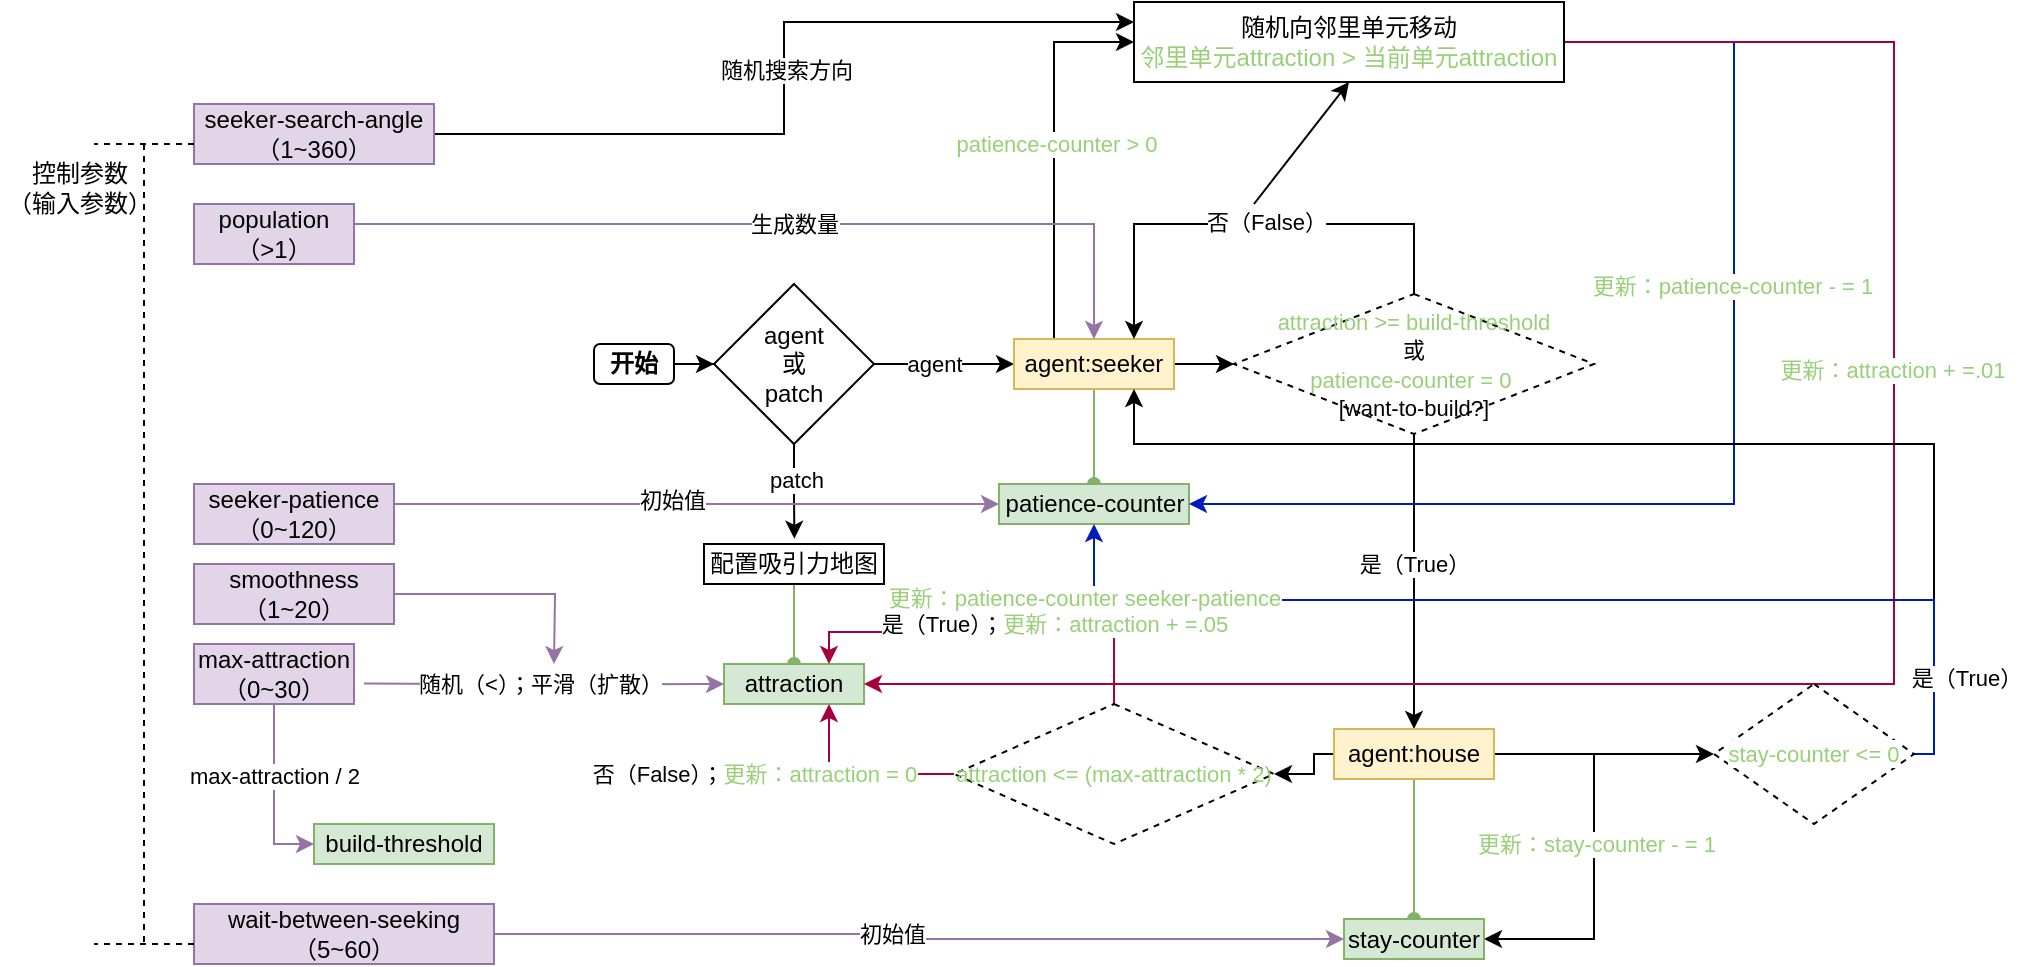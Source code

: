 <mxfile version="20.7.4" type="device"><diagram id="qPmaT5-2-YXTeSI-Y5OK" name="Page-1"><mxGraphModel dx="2538" dy="683" grid="1" gridSize="10" guides="1" tooltips="1" connect="1" arrows="1" fold="1" page="1" pageScale="1" pageWidth="850" pageHeight="1100" math="0" shadow="0"><root><mxCell id="0"/><mxCell id="1" parent="0"/><mxCell id="bFYwnAhqDbjv1Z2rbg0r-3" style="edgeStyle=orthogonalEdgeStyle;rounded=0;orthogonalLoop=1;jettySize=auto;html=1;entryX=0;entryY=0.5;entryDx=0;entryDy=0;" edge="1" parent="1" source="bFYwnAhqDbjv1Z2rbg0r-1" target="bFYwnAhqDbjv1Z2rbg0r-2"><mxGeometry relative="1" as="geometry"/></mxCell><mxCell id="bFYwnAhqDbjv1Z2rbg0r-1" value="开始" style="rounded=1;whiteSpace=wrap;html=1;fontStyle=1" vertex="1" parent="1"><mxGeometry x="90" y="210" width="40" height="20" as="geometry"/></mxCell><mxCell id="bFYwnAhqDbjv1Z2rbg0r-5" style="edgeStyle=orthogonalEdgeStyle;rounded=0;orthogonalLoop=1;jettySize=auto;html=1;entryX=0.502;entryY=-0.131;entryDx=0;entryDy=0;entryPerimeter=0;" edge="1" parent="1" source="bFYwnAhqDbjv1Z2rbg0r-2" target="bFYwnAhqDbjv1Z2rbg0r-4"><mxGeometry relative="1" as="geometry"/></mxCell><mxCell id="bFYwnAhqDbjv1Z2rbg0r-6" value="patch" style="edgeLabel;html=1;align=center;verticalAlign=middle;resizable=0;points=[];" vertex="1" connectable="0" parent="bFYwnAhqDbjv1Z2rbg0r-5"><mxGeometry x="-0.289" y="1" relative="1" as="geometry"><mxPoint y="1" as="offset"/></mxGeometry></mxCell><mxCell id="bFYwnAhqDbjv1Z2rbg0r-12" style="edgeStyle=orthogonalEdgeStyle;rounded=0;orthogonalLoop=1;jettySize=auto;html=1;entryX=0;entryY=0.5;entryDx=0;entryDy=0;" edge="1" parent="1" source="bFYwnAhqDbjv1Z2rbg0r-2" target="bFYwnAhqDbjv1Z2rbg0r-11"><mxGeometry relative="1" as="geometry"/></mxCell><mxCell id="bFYwnAhqDbjv1Z2rbg0r-13" value="agent" style="edgeLabel;html=1;align=center;verticalAlign=middle;resizable=0;points=[];" vertex="1" connectable="0" parent="bFYwnAhqDbjv1Z2rbg0r-12"><mxGeometry x="-0.233" relative="1" as="geometry"><mxPoint x="3" as="offset"/></mxGeometry></mxCell><mxCell id="bFYwnAhqDbjv1Z2rbg0r-2" value="agent &lt;br&gt;或&lt;br&gt;patch" style="rhombus;whiteSpace=wrap;html=1;" vertex="1" parent="1"><mxGeometry x="150" y="180" width="80" height="80" as="geometry"/></mxCell><mxCell id="bFYwnAhqDbjv1Z2rbg0r-10" style="edgeStyle=orthogonalEdgeStyle;rounded=0;orthogonalLoop=1;jettySize=auto;html=1;entryX=0.5;entryY=0;entryDx=0;entryDy=0;endArrow=oval;endFill=1;fillColor=#d5e8d4;strokeColor=#82b366;" edge="1" parent="1" source="bFYwnAhqDbjv1Z2rbg0r-4" target="bFYwnAhqDbjv1Z2rbg0r-9"><mxGeometry relative="1" as="geometry"/></mxCell><mxCell id="bFYwnAhqDbjv1Z2rbg0r-4" value="配置吸引力地图" style="rounded=0;whiteSpace=wrap;html=1;" vertex="1" parent="1"><mxGeometry x="145" y="310" width="90" height="20" as="geometry"/></mxCell><mxCell id="bFYwnAhqDbjv1Z2rbg0r-9" value="attraction" style="rounded=0;whiteSpace=wrap;html=1;fillColor=#d5e8d4;strokeColor=#82b366;" vertex="1" parent="1"><mxGeometry x="155" y="370" width="70" height="20" as="geometry"/></mxCell><mxCell id="bFYwnAhqDbjv1Z2rbg0r-30" style="edgeStyle=orthogonalEdgeStyle;rounded=0;orthogonalLoop=1;jettySize=auto;html=1;entryX=0.5;entryY=0;entryDx=0;entryDy=0;endArrow=oval;endFill=1;fillColor=#d5e8d4;strokeColor=#82b366;" edge="1" parent="1" source="bFYwnAhqDbjv1Z2rbg0r-11" target="bFYwnAhqDbjv1Z2rbg0r-29"><mxGeometry relative="1" as="geometry"/></mxCell><mxCell id="bFYwnAhqDbjv1Z2rbg0r-50" style="edgeStyle=orthogonalEdgeStyle;rounded=0;orthogonalLoop=1;jettySize=auto;html=1;entryX=0;entryY=0.5;entryDx=0;entryDy=0;fontColor=#97D077;endArrow=classic;endFill=1;exitX=0.25;exitY=0;exitDx=0;exitDy=0;" edge="1" parent="1" source="bFYwnAhqDbjv1Z2rbg0r-11" target="bFYwnAhqDbjv1Z2rbg0r-48"><mxGeometry relative="1" as="geometry"/></mxCell><mxCell id="bFYwnAhqDbjv1Z2rbg0r-56" value="patience-counter &amp;gt; 0" style="edgeLabel;html=1;align=center;verticalAlign=middle;resizable=0;points=[];fontColor=#97D077;" vertex="1" connectable="0" parent="bFYwnAhqDbjv1Z2rbg0r-50"><mxGeometry x="0.04" y="-1" relative="1" as="geometry"><mxPoint as="offset"/></mxGeometry></mxCell><mxCell id="bFYwnAhqDbjv1Z2rbg0r-58" style="edgeStyle=orthogonalEdgeStyle;rounded=0;orthogonalLoop=1;jettySize=auto;html=1;entryX=0;entryY=0.5;entryDx=0;entryDy=0;fontColor=#97D077;endArrow=classic;endFill=1;" edge="1" parent="1" source="bFYwnAhqDbjv1Z2rbg0r-11" target="bFYwnAhqDbjv1Z2rbg0r-57"><mxGeometry relative="1" as="geometry"/></mxCell><mxCell id="bFYwnAhqDbjv1Z2rbg0r-11" value="agent:seeker" style="rounded=0;whiteSpace=wrap;html=1;fillColor=#fff2cc;strokeColor=#d6b656;" vertex="1" parent="1"><mxGeometry x="300" y="207.5" width="80" height="25" as="geometry"/></mxCell><mxCell id="bFYwnAhqDbjv1Z2rbg0r-14" value="build-threshold" style="rounded=0;whiteSpace=wrap;html=1;fillColor=#d5e8d4;strokeColor=#82b366;" vertex="1" parent="1"><mxGeometry x="-50" y="450" width="90" height="20" as="geometry"/></mxCell><mxCell id="bFYwnAhqDbjv1Z2rbg0r-16" style="edgeStyle=orthogonalEdgeStyle;rounded=0;orthogonalLoop=1;jettySize=auto;html=1;fillColor=#e1d5e7;strokeColor=#9673a6;" edge="1" parent="1" target="bFYwnAhqDbjv1Z2rbg0r-9"><mxGeometry relative="1" as="geometry"><mxPoint x="-25" y="379.71" as="sourcePoint"/><mxPoint x="150" y="379.71" as="targetPoint"/><Array as="points"/></mxGeometry></mxCell><mxCell id="bFYwnAhqDbjv1Z2rbg0r-17" value="随机（&amp;lt;）；平滑（扩散）" style="edgeLabel;html=1;align=center;verticalAlign=middle;resizable=0;points=[];" vertex="1" connectable="0" parent="bFYwnAhqDbjv1Z2rbg0r-16"><mxGeometry x="0.119" y="-1" relative="1" as="geometry"><mxPoint x="-13" y="-1" as="offset"/></mxGeometry></mxCell><mxCell id="bFYwnAhqDbjv1Z2rbg0r-19" style="edgeStyle=orthogonalEdgeStyle;rounded=0;orthogonalLoop=1;jettySize=auto;html=1;entryX=0;entryY=0.5;entryDx=0;entryDy=0;fillColor=#e1d5e7;strokeColor=#9673a6;" edge="1" parent="1" source="bFYwnAhqDbjv1Z2rbg0r-15" target="bFYwnAhqDbjv1Z2rbg0r-14"><mxGeometry relative="1" as="geometry"><Array as="points"><mxPoint x="-70" y="460"/></Array></mxGeometry></mxCell><mxCell id="bFYwnAhqDbjv1Z2rbg0r-20" value="max-attraction / 2" style="edgeLabel;html=1;align=center;verticalAlign=middle;resizable=0;points=[];" vertex="1" connectable="0" parent="bFYwnAhqDbjv1Z2rbg0r-19"><mxGeometry x="0.168" relative="1" as="geometry"><mxPoint y="-17" as="offset"/></mxGeometry></mxCell><mxCell id="bFYwnAhqDbjv1Z2rbg0r-15" value="max-attraction&lt;br&gt;（0~30）" style="rounded=0;whiteSpace=wrap;html=1;fillColor=#e1d5e7;strokeColor=#9673a6;" vertex="1" parent="1"><mxGeometry x="-110" y="360" width="80" height="30" as="geometry"/></mxCell><mxCell id="bFYwnAhqDbjv1Z2rbg0r-22" style="edgeStyle=orthogonalEdgeStyle;rounded=0;orthogonalLoop=1;jettySize=auto;html=1;entryX=0.5;entryY=0;entryDx=0;entryDy=0;fillColor=#e1d5e7;strokeColor=#9673a6;" edge="1" parent="1" source="bFYwnAhqDbjv1Z2rbg0r-21" target="bFYwnAhqDbjv1Z2rbg0r-11"><mxGeometry relative="1" as="geometry"><Array as="points"><mxPoint x="340" y="150"/></Array></mxGeometry></mxCell><mxCell id="bFYwnAhqDbjv1Z2rbg0r-23" value="生成数量" style="edgeLabel;html=1;align=center;verticalAlign=middle;resizable=0;points=[];" vertex="1" connectable="0" parent="bFYwnAhqDbjv1Z2rbg0r-22"><mxGeometry x="0.072" y="-1" relative="1" as="geometry"><mxPoint x="-9" y="-1" as="offset"/></mxGeometry></mxCell><mxCell id="bFYwnAhqDbjv1Z2rbg0r-21" value="population&lt;br&gt;（&amp;gt;1）" style="rounded=0;whiteSpace=wrap;html=1;fillColor=#e1d5e7;strokeColor=#9673a6;" vertex="1" parent="1"><mxGeometry x="-110" y="140" width="80" height="30" as="geometry"/></mxCell><mxCell id="bFYwnAhqDbjv1Z2rbg0r-27" style="edgeStyle=orthogonalEdgeStyle;rounded=0;orthogonalLoop=1;jettySize=auto;html=1;entryX=0.75;entryY=0;entryDx=0;entryDy=0;exitX=0.5;exitY=0;exitDx=0;exitDy=0;" edge="1" parent="1" source="bFYwnAhqDbjv1Z2rbg0r-57" target="bFYwnAhqDbjv1Z2rbg0r-11"><mxGeometry relative="1" as="geometry"><mxPoint x="560.034" y="180.034" as="sourcePoint"/><Array as="points"><mxPoint x="500" y="150"/><mxPoint x="360" y="150"/></Array></mxGeometry></mxCell><mxCell id="bFYwnAhqDbjv1Z2rbg0r-37" value="否（False）" style="edgeLabel;html=1;align=center;verticalAlign=middle;resizable=0;points=[];" vertex="1" connectable="0" parent="bFYwnAhqDbjv1Z2rbg0r-27"><mxGeometry x="-0.144" y="-1" relative="1" as="geometry"><mxPoint x="-10" as="offset"/></mxGeometry></mxCell><mxCell id="bFYwnAhqDbjv1Z2rbg0r-39" style="edgeStyle=orthogonalEdgeStyle;rounded=0;orthogonalLoop=1;jettySize=auto;html=1;entryX=0.5;entryY=0;entryDx=0;entryDy=0;" edge="1" parent="1" source="bFYwnAhqDbjv1Z2rbg0r-57" target="bFYwnAhqDbjv1Z2rbg0r-38"><mxGeometry relative="1" as="geometry"><mxPoint x="500" y="260" as="sourcePoint"/><mxPoint x="560" y="405" as="targetPoint"/></mxGeometry></mxCell><mxCell id="bFYwnAhqDbjv1Z2rbg0r-41" value="是（True）" style="edgeLabel;html=1;align=center;verticalAlign=middle;resizable=0;points=[];" vertex="1" connectable="0" parent="bFYwnAhqDbjv1Z2rbg0r-39"><mxGeometry x="0.166" y="1" relative="1" as="geometry"><mxPoint x="-1" y="-21" as="offset"/></mxGeometry></mxCell><mxCell id="bFYwnAhqDbjv1Z2rbg0r-29" value="patience-counter" style="rounded=0;whiteSpace=wrap;html=1;fillColor=#d5e8d4;strokeColor=#82b366;" vertex="1" parent="1"><mxGeometry x="292.5" y="280" width="95" height="20" as="geometry"/></mxCell><mxCell id="bFYwnAhqDbjv1Z2rbg0r-32" style="edgeStyle=orthogonalEdgeStyle;rounded=0;orthogonalLoop=1;jettySize=auto;html=1;entryX=0;entryY=0.5;entryDx=0;entryDy=0;fillColor=#e1d5e7;strokeColor=#9673a6;" edge="1" parent="1" source="bFYwnAhqDbjv1Z2rbg0r-31" target="bFYwnAhqDbjv1Z2rbg0r-29"><mxGeometry relative="1" as="geometry"><Array as="points"><mxPoint x="200" y="290"/><mxPoint x="200" y="290"/></Array></mxGeometry></mxCell><mxCell id="bFYwnAhqDbjv1Z2rbg0r-44" value="&lt;font color=&quot;#000000&quot;&gt;初始值&lt;/font&gt;" style="edgeLabel;html=1;align=center;verticalAlign=middle;resizable=0;points=[];fontColor=#97D077;" vertex="1" connectable="0" parent="bFYwnAhqDbjv1Z2rbg0r-32"><mxGeometry x="-0.081" y="2" relative="1" as="geometry"><mxPoint as="offset"/></mxGeometry></mxCell><mxCell id="bFYwnAhqDbjv1Z2rbg0r-31" value="seeker-patience（0~120）" style="rounded=0;whiteSpace=wrap;html=1;fillColor=#e1d5e7;strokeColor=#9673a6;" vertex="1" parent="1"><mxGeometry x="-110" y="280" width="100" height="30" as="geometry"/></mxCell><mxCell id="bFYwnAhqDbjv1Z2rbg0r-43" style="edgeStyle=orthogonalEdgeStyle;rounded=0;orthogonalLoop=1;jettySize=auto;html=1;fontColor=#97D077;endArrow=oval;endFill=1;fillColor=#d5e8d4;strokeColor=#82b366;" edge="1" parent="1" source="bFYwnAhqDbjv1Z2rbg0r-38" target="bFYwnAhqDbjv1Z2rbg0r-42"><mxGeometry relative="1" as="geometry"/></mxCell><mxCell id="bFYwnAhqDbjv1Z2rbg0r-63" style="edgeStyle=orthogonalEdgeStyle;rounded=0;orthogonalLoop=1;jettySize=auto;html=1;entryX=1;entryY=0.5;entryDx=0;entryDy=0;fontColor=#97D077;endArrow=classic;endFill=1;" edge="1" parent="1" source="bFYwnAhqDbjv1Z2rbg0r-38" target="bFYwnAhqDbjv1Z2rbg0r-59"><mxGeometry relative="1" as="geometry"><Array as="points"><mxPoint x="450" y="415"/><mxPoint x="450" y="425"/></Array></mxGeometry></mxCell><mxCell id="bFYwnAhqDbjv1Z2rbg0r-66" style="edgeStyle=orthogonalEdgeStyle;rounded=0;orthogonalLoop=1;jettySize=auto;html=1;entryX=1;entryY=0.5;entryDx=0;entryDy=0;fontColor=#97D077;endArrow=classic;endFill=1;" edge="1" parent="1" source="bFYwnAhqDbjv1Z2rbg0r-38" target="bFYwnAhqDbjv1Z2rbg0r-42"><mxGeometry relative="1" as="geometry"><Array as="points"><mxPoint x="590" y="415"/><mxPoint x="590" y="508"/></Array></mxGeometry></mxCell><mxCell id="bFYwnAhqDbjv1Z2rbg0r-67" value="更新：stay-counter - = 1" style="edgeLabel;html=1;align=center;verticalAlign=middle;resizable=0;points=[];fontColor=#97D077;fontStyle=0" vertex="1" connectable="0" parent="bFYwnAhqDbjv1Z2rbg0r-66"><mxGeometry x="-0.132" y="1" relative="1" as="geometry"><mxPoint y="9" as="offset"/></mxGeometry></mxCell><mxCell id="bFYwnAhqDbjv1Z2rbg0r-69" style="edgeStyle=orthogonalEdgeStyle;rounded=0;orthogonalLoop=1;jettySize=auto;html=1;entryX=0;entryY=0.5;entryDx=0;entryDy=0;fontColor=#97D077;endArrow=classic;endFill=1;" edge="1" parent="1" source="bFYwnAhqDbjv1Z2rbg0r-38" target="bFYwnAhqDbjv1Z2rbg0r-68"><mxGeometry relative="1" as="geometry"/></mxCell><mxCell id="bFYwnAhqDbjv1Z2rbg0r-38" value="agent:house" style="rounded=0;whiteSpace=wrap;html=1;fillColor=#fff2cc;strokeColor=#d6b656;" vertex="1" parent="1"><mxGeometry x="460" y="402.5" width="80" height="25" as="geometry"/></mxCell><mxCell id="bFYwnAhqDbjv1Z2rbg0r-42" value="stay-counter" style="rounded=0;whiteSpace=wrap;html=1;fillColor=#d5e8d4;strokeColor=#82b366;" vertex="1" parent="1"><mxGeometry x="465" y="497.5" width="70" height="20" as="geometry"/></mxCell><mxCell id="bFYwnAhqDbjv1Z2rbg0r-46" style="edgeStyle=orthogonalEdgeStyle;rounded=0;orthogonalLoop=1;jettySize=auto;html=1;entryX=0;entryY=0.5;entryDx=0;entryDy=0;fontColor=#000000;fillColor=#e1d5e7;strokeColor=#9673a6;" edge="1" parent="1" source="bFYwnAhqDbjv1Z2rbg0r-45" target="bFYwnAhqDbjv1Z2rbg0r-42"><mxGeometry relative="1" as="geometry"/></mxCell><mxCell id="bFYwnAhqDbjv1Z2rbg0r-47" value="初始值" style="edgeLabel;html=1;align=center;verticalAlign=middle;resizable=0;points=[];fontColor=#000000;" vertex="1" connectable="0" parent="bFYwnAhqDbjv1Z2rbg0r-46"><mxGeometry x="-0.095" y="2" relative="1" as="geometry"><mxPoint x="5" y="2" as="offset"/></mxGeometry></mxCell><mxCell id="bFYwnAhqDbjv1Z2rbg0r-45" value="wait-between-seeking&lt;br&gt;（5~60）" style="rounded=0;whiteSpace=wrap;html=1;fillColor=#e1d5e7;strokeColor=#9673a6;" vertex="1" parent="1"><mxGeometry x="-110" y="490" width="150" height="30" as="geometry"/></mxCell><mxCell id="bFYwnAhqDbjv1Z2rbg0r-52" style="edgeStyle=orthogonalEdgeStyle;rounded=0;orthogonalLoop=1;jettySize=auto;html=1;entryX=1;entryY=0.5;entryDx=0;entryDy=0;fontColor=#97D077;endArrow=classic;endFill=1;fillColor=#0050ef;strokeColor=#001DBC;" edge="1" parent="1" source="bFYwnAhqDbjv1Z2rbg0r-48" target="bFYwnAhqDbjv1Z2rbg0r-29"><mxGeometry relative="1" as="geometry"><Array as="points"><mxPoint x="660" y="59"/><mxPoint x="660" y="290"/></Array></mxGeometry></mxCell><mxCell id="bFYwnAhqDbjv1Z2rbg0r-53" value="更新：patience-counter - = 1" style="edgeLabel;html=1;align=center;verticalAlign=middle;resizable=0;points=[];fontColor=#97D077;fontStyle=0" vertex="1" connectable="0" parent="bFYwnAhqDbjv1Z2rbg0r-52"><mxGeometry x="-0.285" y="-1" relative="1" as="geometry"><mxPoint y="-4" as="offset"/></mxGeometry></mxCell><mxCell id="bFYwnAhqDbjv1Z2rbg0r-54" style="edgeStyle=orthogonalEdgeStyle;rounded=0;orthogonalLoop=1;jettySize=auto;html=1;entryX=1;entryY=0.5;entryDx=0;entryDy=0;fontColor=#97D077;endArrow=classic;endFill=1;fillColor=#d80073;strokeColor=#A50040;" edge="1" parent="1" source="bFYwnAhqDbjv1Z2rbg0r-48" target="bFYwnAhqDbjv1Z2rbg0r-9"><mxGeometry relative="1" as="geometry"><Array as="points"><mxPoint x="740" y="59"/><mxPoint x="740" y="380"/></Array></mxGeometry></mxCell><mxCell id="bFYwnAhqDbjv1Z2rbg0r-55" value="更新：attraction + =.01" style="edgeLabel;html=1;align=center;verticalAlign=middle;resizable=0;points=[];fontColor=#97D077;fontStyle=0" vertex="1" connectable="0" parent="bFYwnAhqDbjv1Z2rbg0r-54"><mxGeometry x="-0.41" y="-1" relative="1" as="geometry"><mxPoint y="33" as="offset"/></mxGeometry></mxCell><mxCell id="bFYwnAhqDbjv1Z2rbg0r-48" value="随机向邻里单元移动&lt;br&gt;&lt;font color=&quot;#97d077&quot;&gt;邻里单元attraction &amp;gt; 当前单元attraction&lt;/font&gt;" style="rounded=0;whiteSpace=wrap;html=1;fontColor=#000000;" vertex="1" parent="1"><mxGeometry x="360" y="39" width="215" height="40" as="geometry"/></mxCell><mxCell id="bFYwnAhqDbjv1Z2rbg0r-51" value="" style="endArrow=classic;html=1;rounded=0;fontColor=#97D077;entryX=0.5;entryY=1;entryDx=0;entryDy=0;" edge="1" parent="1" target="bFYwnAhqDbjv1Z2rbg0r-48"><mxGeometry width="50" height="50" relative="1" as="geometry"><mxPoint x="420" y="140" as="sourcePoint"/><mxPoint x="640" y="90" as="targetPoint"/></mxGeometry></mxCell><mxCell id="bFYwnAhqDbjv1Z2rbg0r-57" value="&lt;font style=&quot;border-color: var(--border-color); font-size: 11px;&quot; color=&quot;#97d077&quot;&gt;attraction &amp;gt;= build-threshold&lt;br style=&quot;border-color: var(--border-color);&quot;&gt;&lt;/font&gt;&lt;span style=&quot;font-size: 11px; background-color: rgb(255, 255, 255);&quot;&gt;或&lt;/span&gt;&lt;br style=&quot;border-color: var(--border-color); font-size: 11px;&quot;&gt;&lt;font style=&quot;border-color: var(--border-color); font-size: 11px;&quot;&gt;&lt;font color=&quot;#97d077&quot;&gt;patience-counter = 0&amp;nbsp;&lt;/font&gt;&lt;br&gt;[want-to-build?]&lt;br&gt;&lt;/font&gt;" style="rhombus;whiteSpace=wrap;html=1;dashed=1;" vertex="1" parent="1"><mxGeometry x="410" y="185" width="180" height="70" as="geometry"/></mxCell><mxCell id="bFYwnAhqDbjv1Z2rbg0r-61" style="edgeStyle=orthogonalEdgeStyle;rounded=0;orthogonalLoop=1;jettySize=auto;html=1;fontColor=#000000;endArrow=classic;endFill=1;entryX=0.75;entryY=0;entryDx=0;entryDy=0;fillColor=#d80073;strokeColor=#A50040;" edge="1" parent="1" source="bFYwnAhqDbjv1Z2rbg0r-59" target="bFYwnAhqDbjv1Z2rbg0r-9"><mxGeometry relative="1" as="geometry"><Array as="points"><mxPoint x="350" y="354"/><mxPoint x="207" y="354"/></Array></mxGeometry></mxCell><mxCell id="bFYwnAhqDbjv1Z2rbg0r-62" value="是（True）；&lt;span&gt;&lt;font color=&quot;#97d077&quot;&gt;更新：attraction + =.05&lt;/font&gt;&lt;/span&gt;" style="edgeLabel;html=1;align=center;verticalAlign=middle;resizable=0;points=[];fontColor=#000000;fontStyle=0" vertex="1" connectable="0" parent="bFYwnAhqDbjv1Z2rbg0r-61"><mxGeometry x="-0.51" relative="1" as="geometry"><mxPoint x="-19" y="-4" as="offset"/></mxGeometry></mxCell><mxCell id="bFYwnAhqDbjv1Z2rbg0r-64" style="edgeStyle=orthogonalEdgeStyle;rounded=0;orthogonalLoop=1;jettySize=auto;html=1;entryX=0.75;entryY=1;entryDx=0;entryDy=0;fontColor=#97D077;endArrow=classic;endFill=1;fillColor=#d80073;strokeColor=#A50040;" edge="1" parent="1" source="bFYwnAhqDbjv1Z2rbg0r-59" target="bFYwnAhqDbjv1Z2rbg0r-9"><mxGeometry relative="1" as="geometry"/></mxCell><mxCell id="bFYwnAhqDbjv1Z2rbg0r-65" value="&lt;span style=&quot;color: rgb(0, 0, 0);&quot;&gt;否（False）；&lt;/span&gt;&lt;span style=&quot;border-color: var(--border-color); color: rgb(0, 0, 0);&quot;&gt;&lt;font style=&quot;border-color: var(--border-color);&quot; color=&quot;#97d077&quot;&gt;更新：attraction = 0&lt;/font&gt;&lt;/span&gt;" style="edgeLabel;html=1;align=center;verticalAlign=middle;resizable=0;points=[];fontColor=#97D077;fontStyle=0" vertex="1" connectable="0" parent="bFYwnAhqDbjv1Z2rbg0r-64"><mxGeometry x="-0.203" y="-2" relative="1" as="geometry"><mxPoint x="-61" y="2" as="offset"/></mxGeometry></mxCell><mxCell id="bFYwnAhqDbjv1Z2rbg0r-59" value="&lt;font color=&quot;#97d077&quot;&gt;&lt;span style=&quot;font-size: 11px;&quot;&gt;attraction &amp;lt;= (max-attraction * 2)&lt;/span&gt;&lt;/font&gt;" style="rhombus;whiteSpace=wrap;html=1;dashed=1;" vertex="1" parent="1"><mxGeometry x="270" y="390" width="160" height="70" as="geometry"/></mxCell><mxCell id="bFYwnAhqDbjv1Z2rbg0r-70" style="edgeStyle=orthogonalEdgeStyle;rounded=0;orthogonalLoop=1;jettySize=auto;html=1;entryX=0.75;entryY=1;entryDx=0;entryDy=0;fontColor=#97D077;endArrow=classic;endFill=1;" edge="1" parent="1" target="bFYwnAhqDbjv1Z2rbg0r-11"><mxGeometry relative="1" as="geometry"><mxPoint x="760" y="330" as="sourcePoint"/><Array as="points"><mxPoint x="760" y="340"/><mxPoint x="760" y="260"/><mxPoint x="360" y="260"/></Array></mxGeometry></mxCell><mxCell id="bFYwnAhqDbjv1Z2rbg0r-72" style="edgeStyle=orthogonalEdgeStyle;rounded=0;orthogonalLoop=1;jettySize=auto;html=1;fontColor=#000000;endArrow=classic;endFill=1;fillColor=#0050ef;strokeColor=#001DBC;" edge="1" parent="1" source="bFYwnAhqDbjv1Z2rbg0r-68" target="bFYwnAhqDbjv1Z2rbg0r-29"><mxGeometry relative="1" as="geometry"><Array as="points"><mxPoint x="760" y="415"/><mxPoint x="760" y="338"/><mxPoint x="340" y="338"/></Array></mxGeometry></mxCell><mxCell id="bFYwnAhqDbjv1Z2rbg0r-73" value="是（True）" style="edgeLabel;html=1;align=center;verticalAlign=middle;resizable=0;points=[];fontColor=#000000;" vertex="1" connectable="0" parent="bFYwnAhqDbjv1Z2rbg0r-72"><mxGeometry x="-0.931" y="-1" relative="1" as="geometry"><mxPoint x="15" y="-29" as="offset"/></mxGeometry></mxCell><mxCell id="bFYwnAhqDbjv1Z2rbg0r-74" value="&lt;font color=&quot;#97d077&quot;&gt;更新：patience-counter seeker-patience&lt;/font&gt;" style="edgeLabel;html=1;align=center;verticalAlign=middle;resizable=0;points=[];fontColor=#000000;" vertex="1" connectable="0" parent="bFYwnAhqDbjv1Z2rbg0r-72"><mxGeometry x="-0.359" y="-1" relative="1" as="geometry"><mxPoint x="-338" as="offset"/></mxGeometry></mxCell><mxCell id="bFYwnAhqDbjv1Z2rbg0r-68" value="&lt;span style=&quot;background-color: rgb(255, 255, 255);&quot;&gt;&lt;font color=&quot;#97d077&quot;&gt;&lt;span style=&quot;font-size: 11px;&quot;&gt;stay-counter &amp;lt;= 0&lt;/span&gt;&lt;/font&gt;&lt;/span&gt;" style="rhombus;whiteSpace=wrap;html=1;dashed=1;" vertex="1" parent="1"><mxGeometry x="650" y="380" width="100" height="70" as="geometry"/></mxCell><mxCell id="bFYwnAhqDbjv1Z2rbg0r-76" style="edgeStyle=orthogonalEdgeStyle;rounded=0;orthogonalLoop=1;jettySize=auto;html=1;fontColor=#000000;endArrow=classic;endFill=1;fillColor=#e1d5e7;strokeColor=#9673a6;" edge="1" parent="1" source="bFYwnAhqDbjv1Z2rbg0r-75"><mxGeometry relative="1" as="geometry"><mxPoint x="70" y="370" as="targetPoint"/></mxGeometry></mxCell><mxCell id="bFYwnAhqDbjv1Z2rbg0r-75" value="smoothness（1~20）" style="rounded=0;whiteSpace=wrap;html=1;fillColor=#e1d5e7;strokeColor=#9673a6;" vertex="1" parent="1"><mxGeometry x="-110" y="320" width="100" height="30" as="geometry"/></mxCell><mxCell id="bFYwnAhqDbjv1Z2rbg0r-78" style="edgeStyle=orthogonalEdgeStyle;rounded=0;orthogonalLoop=1;jettySize=auto;html=1;entryX=0;entryY=0.25;entryDx=0;entryDy=0;fontColor=#000000;endArrow=classic;endFill=1;" edge="1" parent="1" source="bFYwnAhqDbjv1Z2rbg0r-77" target="bFYwnAhqDbjv1Z2rbg0r-48"><mxGeometry relative="1" as="geometry"/></mxCell><mxCell id="bFYwnAhqDbjv1Z2rbg0r-79" value="随机搜索方向" style="edgeLabel;html=1;align=center;verticalAlign=middle;resizable=0;points=[];fontColor=#000000;" vertex="1" connectable="0" parent="bFYwnAhqDbjv1Z2rbg0r-78"><mxGeometry x="0.021" y="-1" relative="1" as="geometry"><mxPoint as="offset"/></mxGeometry></mxCell><mxCell id="bFYwnAhqDbjv1Z2rbg0r-77" value="seeker-search-angle&lt;br&gt;（1~360）" style="rounded=0;whiteSpace=wrap;html=1;fillColor=#e1d5e7;strokeColor=#9673a6;" vertex="1" parent="1"><mxGeometry x="-110" y="90" width="120" height="30" as="geometry"/></mxCell><mxCell id="bFYwnAhqDbjv1Z2rbg0r-81" value="" style="shape=crossbar;whiteSpace=wrap;html=1;rounded=1;direction=south;dashed=1;fontColor=#000000;" vertex="1" parent="1"><mxGeometry x="-160" y="110" width="50" height="400" as="geometry"/></mxCell><mxCell id="bFYwnAhqDbjv1Z2rbg0r-83" value="控制参数&lt;br&gt;（输入参数）" style="text;html=1;strokeColor=none;fillColor=none;align=center;verticalAlign=middle;whiteSpace=wrap;rounded=0;dashed=1;fontColor=#000000;" vertex="1" parent="1"><mxGeometry x="-207" y="117" width="80" height="30" as="geometry"/></mxCell></root></mxGraphModel></diagram></mxfile>